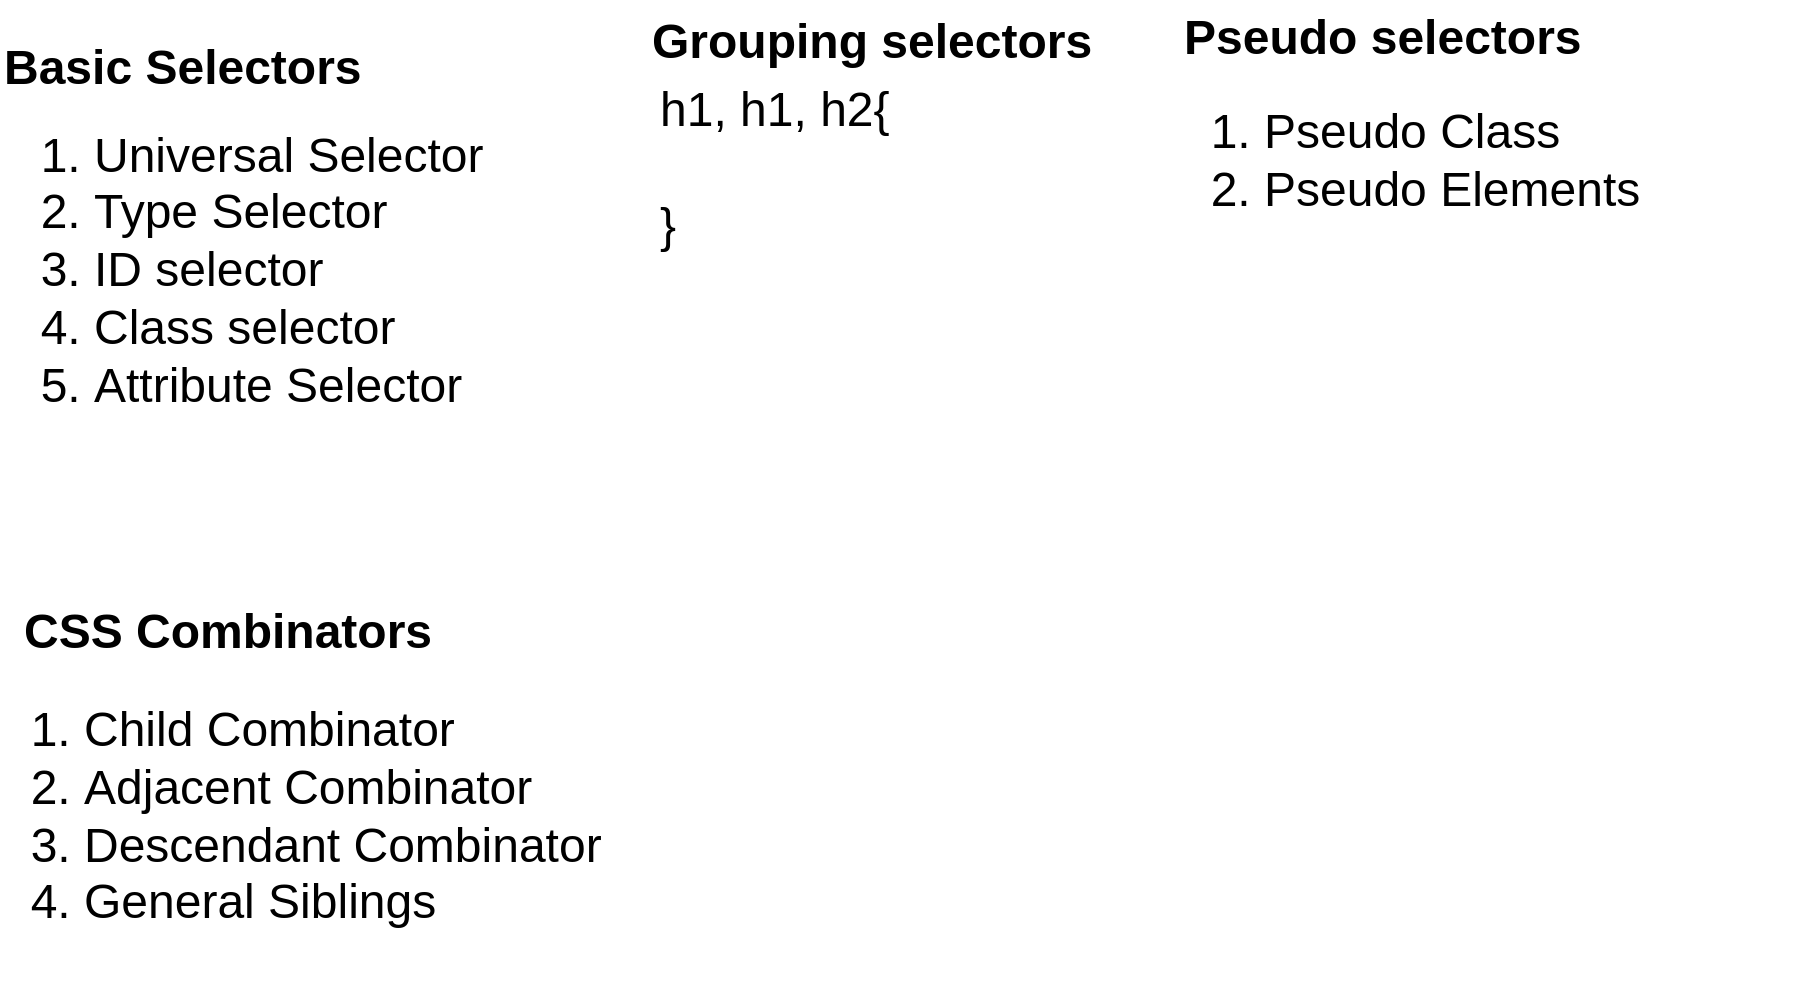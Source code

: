 <mxfile version="15.9.1" type="device"><diagram id="056tmgoPJR0QHVrZzDWh" name="Page-1"><mxGraphModel dx="2424" dy="1421" grid="0" gridSize="10" guides="1" tooltips="1" connect="1" arrows="1" fold="1" page="0" pageScale="1" pageWidth="827" pageHeight="1169" background="none" math="0" shadow="0"><root><mxCell id="0"/><mxCell id="1" parent="0"/><mxCell id="WZ797We6pvGkZ1isAL9a-1" value="Basic Selectors" style="text;html=1;strokeColor=none;fillColor=none;align=left;verticalAlign=middle;whiteSpace=wrap;rounded=0;fontStyle=1;fontSize=24;" parent="1" vertex="1"><mxGeometry x="-881" y="-427" width="200" height="37" as="geometry"/></mxCell><mxCell id="WZ797We6pvGkZ1isAL9a-2" value="&lt;ol&gt;&lt;li&gt;Universal Selector&lt;/li&gt;&lt;li&gt;Type Selector&lt;/li&gt;&lt;li&gt;ID selector&lt;/li&gt;&lt;li&gt;Class selector&lt;/li&gt;&lt;li&gt;Attribute Selector&lt;/li&gt;&lt;/ol&gt;" style="text;html=1;strokeColor=none;fillColor=none;align=left;verticalAlign=middle;whiteSpace=wrap;rounded=0;fontSize=24;" parent="1" vertex="1"><mxGeometry x="-876" y="-397" width="319" height="180" as="geometry"/></mxCell><mxCell id="0JmYgkJ_j7gXIecTi-V1-1" value="Grouping selectors" style="text;html=1;strokeColor=none;fillColor=none;align=left;verticalAlign=middle;whiteSpace=wrap;rounded=0;fontStyle=1;fontSize=24;" parent="1" vertex="1"><mxGeometry x="-557" y="-440" width="266" height="37" as="geometry"/></mxCell><mxCell id="0JmYgkJ_j7gXIecTi-V1-2" value="&lt;span&gt;h1, h1, h2{&lt;/span&gt;&lt;br&gt;&lt;span&gt;&lt;br&gt;}&lt;/span&gt;" style="text;html=1;strokeColor=none;fillColor=none;align=left;verticalAlign=middle;whiteSpace=wrap;rounded=0;fontSize=24;" parent="1" vertex="1"><mxGeometry x="-553" y="-395" width="319" height="73" as="geometry"/></mxCell><mxCell id="0JmYgkJ_j7gXIecTi-V1-3" value="Pseudo selectors" style="text;html=1;strokeColor=none;fillColor=none;align=left;verticalAlign=middle;whiteSpace=wrap;rounded=0;fontStyle=1;fontSize=24;" parent="1" vertex="1"><mxGeometry x="-291" y="-442" width="266" height="37" as="geometry"/></mxCell><mxCell id="0JmYgkJ_j7gXIecTi-V1-4" value="&lt;ol&gt;&lt;li&gt;Pseudo Class&lt;/li&gt;&lt;li&gt;Pseudo Elements&lt;/li&gt;&lt;/ol&gt;" style="text;html=1;strokeColor=none;fillColor=none;align=left;verticalAlign=middle;whiteSpace=wrap;rounded=0;fontSize=24;" parent="1" vertex="1"><mxGeometry x="-291" y="-401" width="319" height="77" as="geometry"/></mxCell><mxCell id="0JmYgkJ_j7gXIecTi-V1-5" value="CSS Combinators" style="text;html=1;strokeColor=none;fillColor=none;align=left;verticalAlign=middle;whiteSpace=wrap;rounded=0;fontStyle=1;fontSize=24;" parent="1" vertex="1"><mxGeometry x="-871" y="-145" width="266" height="37" as="geometry"/></mxCell><mxCell id="0JmYgkJ_j7gXIecTi-V1-6" value="&lt;ol&gt;&lt;li&gt;Child Combinator&lt;/li&gt;&lt;li&gt;Adjacent Combinator&lt;/li&gt;&lt;li&gt;Descendant Combinator&lt;/li&gt;&lt;li&gt;General Siblings&lt;/li&gt;&lt;/ol&gt;" style="text;html=1;strokeColor=none;fillColor=none;align=left;verticalAlign=middle;whiteSpace=wrap;rounded=0;fontSize=24;" parent="1" vertex="1"><mxGeometry x="-881" y="-124" width="319" height="180" as="geometry"/></mxCell></root></mxGraphModel></diagram></mxfile>